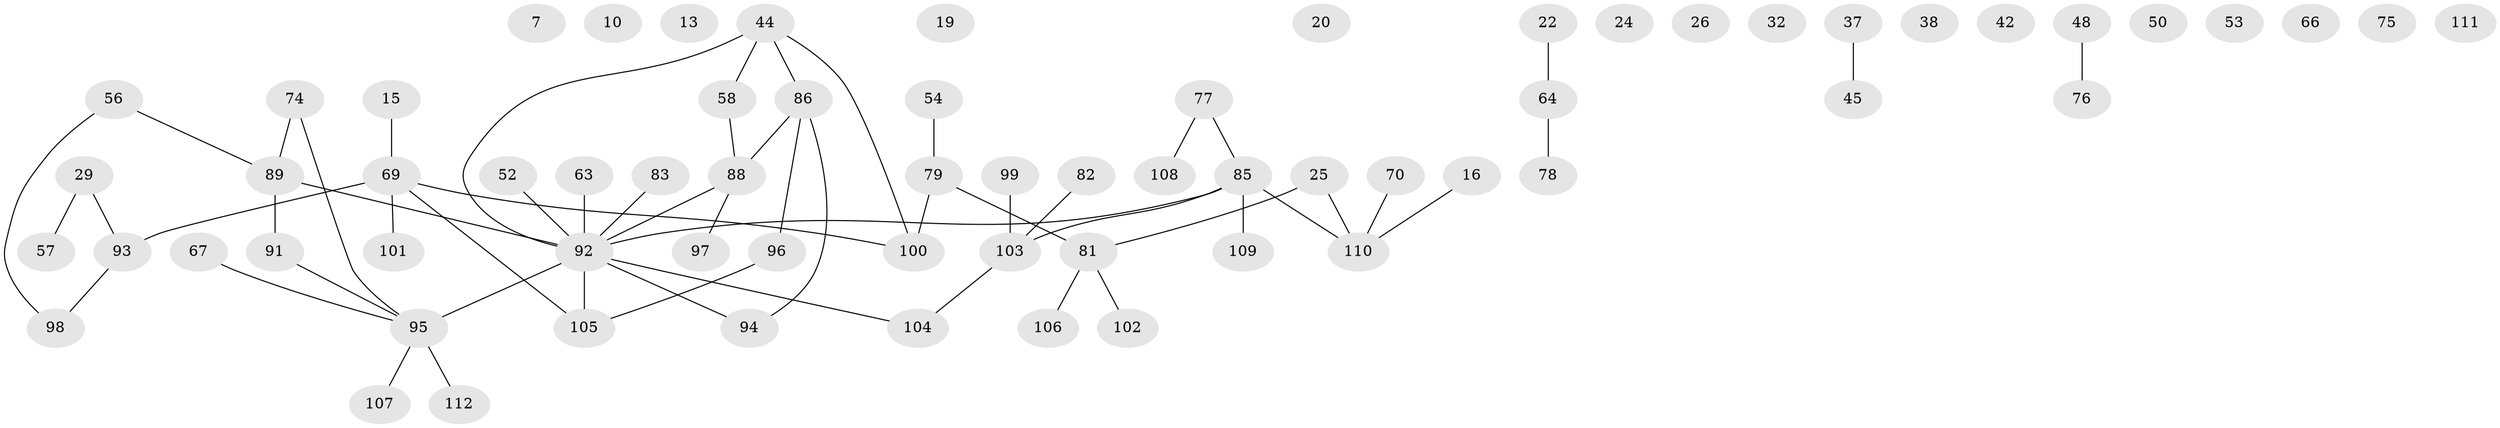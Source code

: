 // original degree distribution, {4: 0.044642857142857144, 3: 0.1875, 2: 0.24107142857142858, 1: 0.3125, 0: 0.13392857142857142, 8: 0.008928571428571428, 5: 0.05357142857142857, 6: 0.017857142857142856}
// Generated by graph-tools (version 1.1) at 2025/43/03/04/25 21:43:46]
// undirected, 67 vertices, 58 edges
graph export_dot {
graph [start="1"]
  node [color=gray90,style=filled];
  7;
  10;
  13;
  15;
  16;
  19;
  20;
  22;
  24;
  25 [super="+1+18"];
  26;
  29 [super="+9"];
  32;
  37;
  38;
  42;
  44 [super="+30"];
  45;
  48;
  50;
  52;
  53;
  54;
  56;
  57;
  58;
  63;
  64;
  66;
  67;
  69 [super="+46"];
  70;
  74;
  75;
  76;
  77;
  78;
  79;
  81 [super="+72"];
  82;
  83;
  85 [super="+60+68+80"];
  86 [super="+14+35+5"];
  88 [super="+65+59+47"];
  89;
  91 [super="+51"];
  92 [super="+33+90"];
  93 [super="+73+71"];
  94;
  95 [super="+87+84"];
  96 [super="+40"];
  97;
  98;
  99;
  100 [super="+41"];
  101;
  102;
  103 [super="+28"];
  104;
  105;
  106;
  107;
  108;
  109;
  110;
  111;
  112;
  15 -- 69;
  16 -- 110;
  22 -- 64;
  25 -- 81;
  25 -- 110;
  29 -- 57;
  29 -- 93;
  37 -- 45;
  44 -- 58;
  44 -- 100;
  44 -- 92;
  44 -- 86;
  48 -- 76;
  52 -- 92;
  54 -- 79;
  56 -- 89;
  56 -- 98;
  58 -- 88;
  63 -- 92 [weight=2];
  64 -- 78;
  67 -- 95;
  69 -- 101;
  69 -- 100;
  69 -- 105;
  69 -- 93;
  70 -- 110;
  74 -- 89;
  74 -- 95;
  77 -- 108;
  77 -- 85;
  79 -- 81 [weight=2];
  79 -- 100 [weight=2];
  81 -- 102;
  81 -- 106;
  82 -- 103;
  83 -- 92;
  85 -- 109;
  85 -- 92 [weight=3];
  85 -- 103;
  85 -- 110;
  86 -- 94;
  86 -- 96;
  86 -- 88;
  88 -- 97;
  88 -- 92;
  89 -- 92 [weight=2];
  89 -- 91;
  91 -- 95;
  92 -- 104;
  92 -- 105;
  92 -- 95 [weight=3];
  92 -- 94;
  93 -- 98;
  95 -- 112;
  95 -- 107;
  96 -- 105;
  99 -- 103;
  103 -- 104;
}
